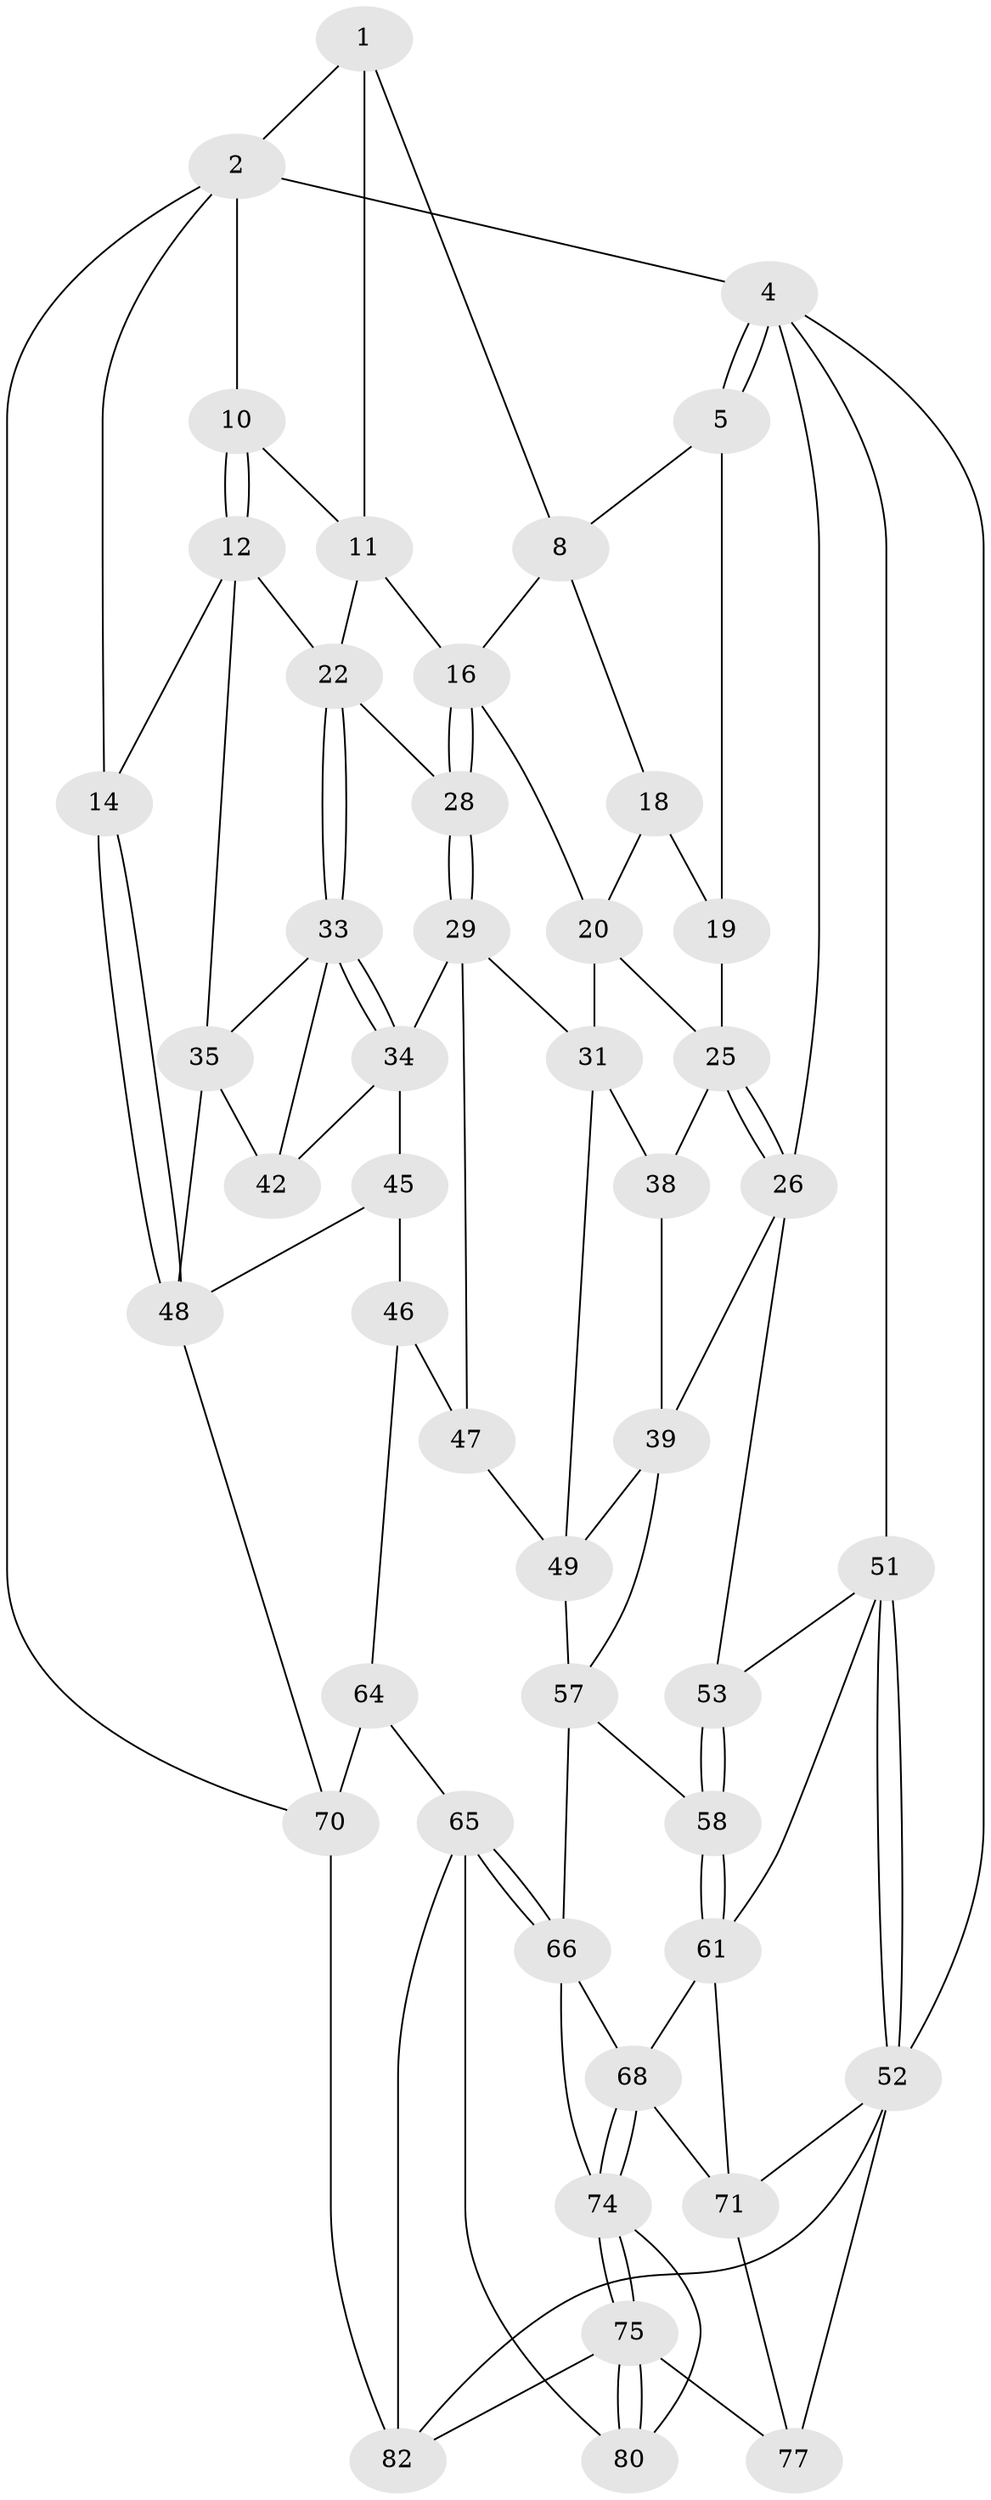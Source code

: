 // Generated by graph-tools (version 1.1) at 2025/52/02/27/25 19:52:44]
// undirected, 47 vertices, 102 edges
graph export_dot {
graph [start="1"]
  node [color=gray90,style=filled];
  1 [pos="+0.6833711965096382+0",super="+7"];
  2 [pos="+0.8290576239653957+0",super="+3"];
  4 [pos="+0+0",super="+27"];
  5 [pos="+0.1208241657278353+0",super="+6"];
  8 [pos="+0.6614073479531418+0",super="+9"];
  10 [pos="+0.8758788827781877+0.029600286134681034"];
  11 [pos="+0.8350081918897174+0.07095828281656369",super="+15"];
  12 [pos="+1+0.10930895911323958",super="+13"];
  14 [pos="+1+0.08543179893037565"];
  16 [pos="+0.7368612605381631+0.11953091403830539",super="+17"];
  18 [pos="+0.4991699526443042+0.07147915327698688",super="+21"];
  19 [pos="+0.30438554634742165+0.03282700712583945",super="+24"];
  20 [pos="+0.5985436054130516+0.2069582124410979",super="+32"];
  22 [pos="+0.9064053044184247+0.15651207185322605",super="+23"];
  25 [pos="+0.33075658059476704+0.20547431018472695",super="+37"];
  26 [pos="+0.15887292968564085+0.33135081034107433",super="+40"];
  28 [pos="+0.7959484433301075+0.2663245076209308"];
  29 [pos="+0.8007101273429751+0.318791050995573",super="+30"];
  31 [pos="+0.618401341726287+0.3715108319514025",super="+44"];
  33 [pos="+0.8758444231903396+0.28678535298185454",super="+36"];
  34 [pos="+0.8088659379389437+0.3200971051583013",super="+43"];
  35 [pos="+0.938619194550337+0.29178762976879347",super="+41"];
  38 [pos="+0.42325306972523385+0.36602926311784295"];
  39 [pos="+0.39801386264510846+0.39166100091451417",super="+50"];
  42 [pos="+0.9277478862022468+0.4285465154672311"];
  45 [pos="+0.7933422319822232+0.5195206311383891",super="+56"];
  46 [pos="+0.659556955272192+0.49121963246360667",super="+63"];
  47 [pos="+0.6478067924900763+0.47697262540000473"];
  48 [pos="+1+0.5888481076545211",super="+55"];
  49 [pos="+0.4439433312026146+0.4886805299728369",super="+59"];
  51 [pos="+0+0.5600432807966877",super="+54"];
  52 [pos="+0+0.7760189321962008",super="+72"];
  53 [pos="+0.16892244283519325+0.4290023962784521"];
  57 [pos="+0.31284397314184115+0.5288934523954917",super="+60"];
  58 [pos="+0.2774254823677548+0.5418525003040549"];
  61 [pos="+0.2725775945922692+0.5717940966728425",super="+62"];
  64 [pos="+0.6843601533515866+0.7796944086367398"];
  65 [pos="+0.6421719496758268+0.783141692049364",super="+79"];
  66 [pos="+0.5979682937272425+0.7637467349690504",super="+67"];
  68 [pos="+0.3541966024049149+0.7267350214024877",super="+69"];
  70 [pos="+1+1",super="+81"];
  71 [pos="+0.1086801192576971+0.706412426941523",super="+73"];
  74 [pos="+0.363149936512844+0.8049748886507938",super="+78"];
  75 [pos="+0.22955941146442357+0.9926189382197791",super="+76"];
  77 [pos="+0.15277865799908608+0.8854005822450931"];
  80 [pos="+0.4962753685734201+0.9119746667044608"];
  82 [pos="+0.5465214799533465+1",super="+83"];
  1 -- 2;
  1 -- 8;
  1 -- 11;
  2 -- 10;
  2 -- 4;
  2 -- 70;
  2 -- 14;
  4 -- 5;
  4 -- 5;
  4 -- 52;
  4 -- 26;
  4 -- 51;
  5 -- 19;
  5 -- 8;
  8 -- 16;
  8 -- 18;
  10 -- 11;
  10 -- 12;
  10 -- 12;
  11 -- 16;
  11 -- 22;
  12 -- 22;
  12 -- 35;
  12 -- 14;
  14 -- 48;
  14 -- 48;
  16 -- 28;
  16 -- 28;
  16 -- 20;
  18 -- 19 [weight=2];
  18 -- 20;
  19 -- 25;
  20 -- 31;
  20 -- 25;
  22 -- 33;
  22 -- 33;
  22 -- 28;
  25 -- 26;
  25 -- 26;
  25 -- 38;
  26 -- 53;
  26 -- 39;
  28 -- 29;
  28 -- 29;
  29 -- 34;
  29 -- 31;
  29 -- 47;
  31 -- 49;
  31 -- 38;
  33 -- 34;
  33 -- 34;
  33 -- 42;
  33 -- 35;
  34 -- 42;
  34 -- 45;
  35 -- 48;
  35 -- 42;
  38 -- 39;
  39 -- 49;
  39 -- 57;
  45 -- 46 [weight=2];
  45 -- 48;
  46 -- 47;
  46 -- 64;
  47 -- 49;
  48 -- 70;
  49 -- 57;
  51 -- 52;
  51 -- 52;
  51 -- 61;
  51 -- 53;
  52 -- 77;
  52 -- 71;
  52 -- 82;
  53 -- 58;
  53 -- 58;
  57 -- 58;
  57 -- 66;
  58 -- 61;
  58 -- 61;
  61 -- 71;
  61 -- 68;
  64 -- 65;
  64 -- 70;
  65 -- 66;
  65 -- 66;
  65 -- 80;
  65 -- 82;
  66 -- 68;
  66 -- 74;
  68 -- 74;
  68 -- 74;
  68 -- 71;
  70 -- 82 [weight=2];
  71 -- 77;
  74 -- 75;
  74 -- 75;
  74 -- 80;
  75 -- 80;
  75 -- 80;
  75 -- 77;
  75 -- 82;
}

